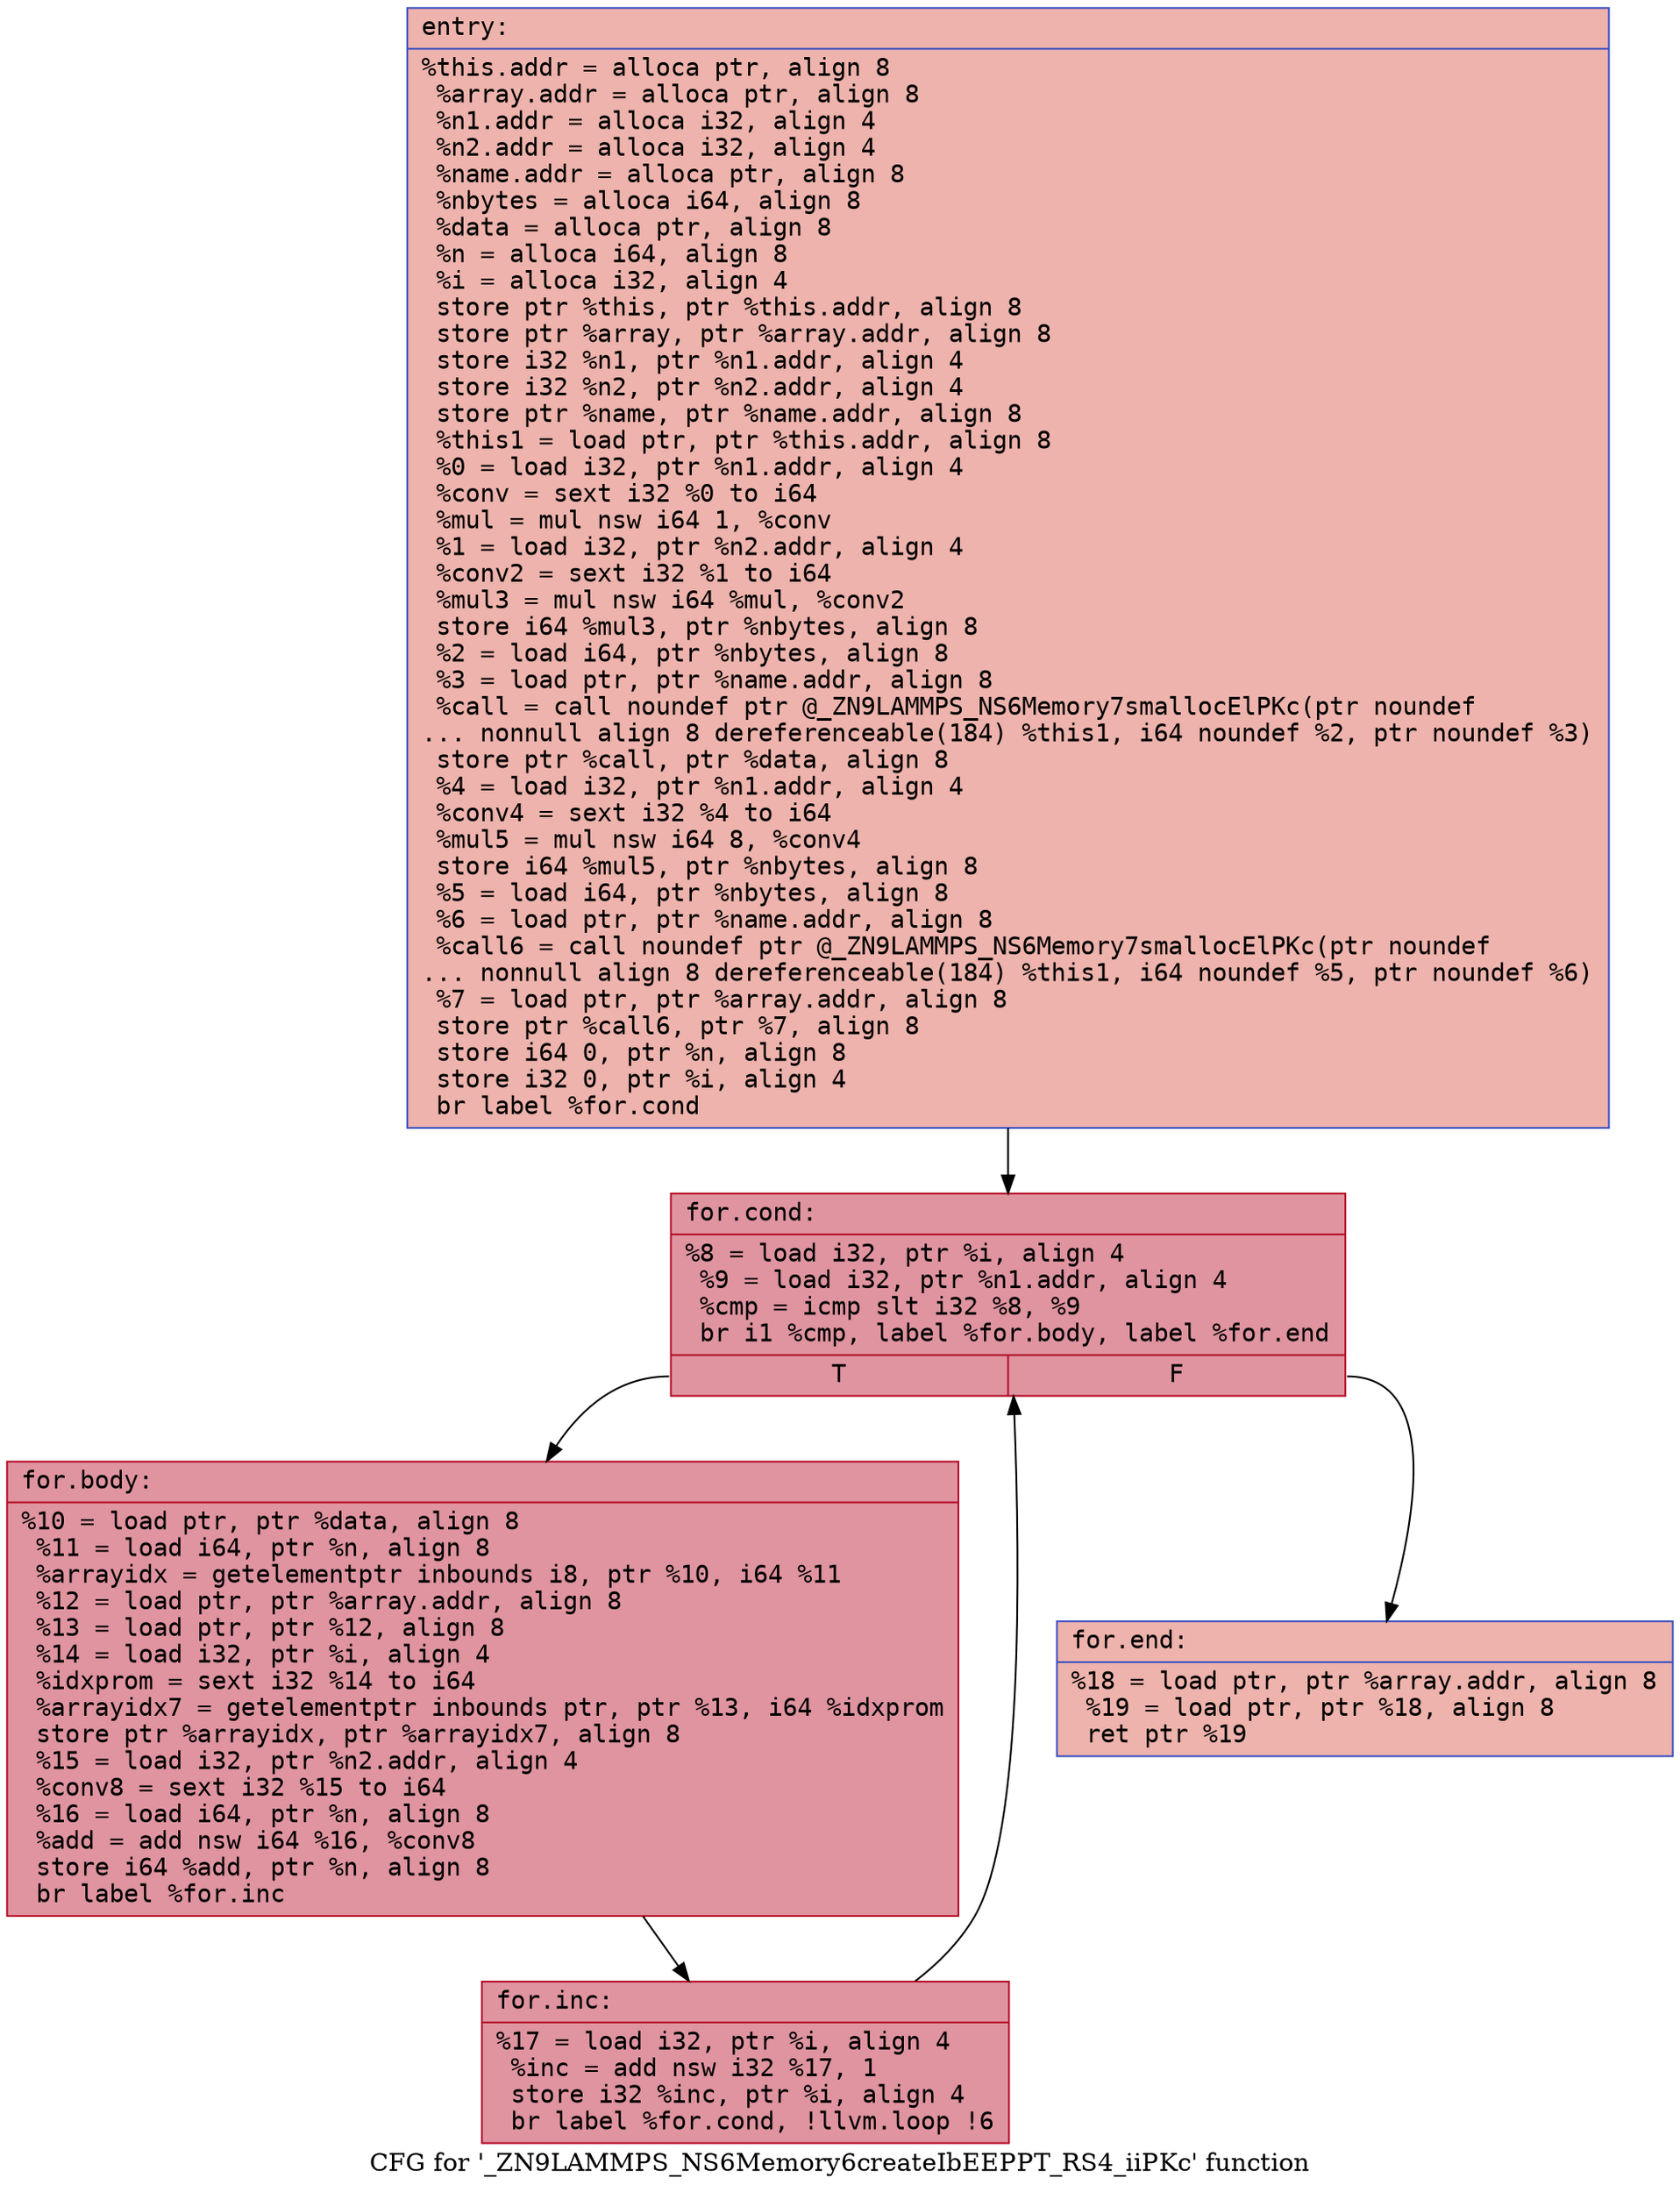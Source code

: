 digraph "CFG for '_ZN9LAMMPS_NS6Memory6createIbEEPPT_RS4_iiPKc' function" {
	label="CFG for '_ZN9LAMMPS_NS6Memory6createIbEEPPT_RS4_iiPKc' function";

	Node0x55b8be8a22e0 [shape=record,color="#3d50c3ff", style=filled, fillcolor="#d6524470" fontname="Courier",label="{entry:\l|  %this.addr = alloca ptr, align 8\l  %array.addr = alloca ptr, align 8\l  %n1.addr = alloca i32, align 4\l  %n2.addr = alloca i32, align 4\l  %name.addr = alloca ptr, align 8\l  %nbytes = alloca i64, align 8\l  %data = alloca ptr, align 8\l  %n = alloca i64, align 8\l  %i = alloca i32, align 4\l  store ptr %this, ptr %this.addr, align 8\l  store ptr %array, ptr %array.addr, align 8\l  store i32 %n1, ptr %n1.addr, align 4\l  store i32 %n2, ptr %n2.addr, align 4\l  store ptr %name, ptr %name.addr, align 8\l  %this1 = load ptr, ptr %this.addr, align 8\l  %0 = load i32, ptr %n1.addr, align 4\l  %conv = sext i32 %0 to i64\l  %mul = mul nsw i64 1, %conv\l  %1 = load i32, ptr %n2.addr, align 4\l  %conv2 = sext i32 %1 to i64\l  %mul3 = mul nsw i64 %mul, %conv2\l  store i64 %mul3, ptr %nbytes, align 8\l  %2 = load i64, ptr %nbytes, align 8\l  %3 = load ptr, ptr %name.addr, align 8\l  %call = call noundef ptr @_ZN9LAMMPS_NS6Memory7smallocElPKc(ptr noundef\l... nonnull align 8 dereferenceable(184) %this1, i64 noundef %2, ptr noundef %3)\l  store ptr %call, ptr %data, align 8\l  %4 = load i32, ptr %n1.addr, align 4\l  %conv4 = sext i32 %4 to i64\l  %mul5 = mul nsw i64 8, %conv4\l  store i64 %mul5, ptr %nbytes, align 8\l  %5 = load i64, ptr %nbytes, align 8\l  %6 = load ptr, ptr %name.addr, align 8\l  %call6 = call noundef ptr @_ZN9LAMMPS_NS6Memory7smallocElPKc(ptr noundef\l... nonnull align 8 dereferenceable(184) %this1, i64 noundef %5, ptr noundef %6)\l  %7 = load ptr, ptr %array.addr, align 8\l  store ptr %call6, ptr %7, align 8\l  store i64 0, ptr %n, align 8\l  store i32 0, ptr %i, align 4\l  br label %for.cond\l}"];
	Node0x55b8be8a22e0 -> Node0x55b8be8a3e20[tooltip="entry -> for.cond\nProbability 100.00%" ];
	Node0x55b8be8a3e20 [shape=record,color="#b70d28ff", style=filled, fillcolor="#b70d2870" fontname="Courier",label="{for.cond:\l|  %8 = load i32, ptr %i, align 4\l  %9 = load i32, ptr %n1.addr, align 4\l  %cmp = icmp slt i32 %8, %9\l  br i1 %cmp, label %for.body, label %for.end\l|{<s0>T|<s1>F}}"];
	Node0x55b8be8a3e20:s0 -> Node0x55b8be8a4220[tooltip="for.cond -> for.body\nProbability 96.88%" ];
	Node0x55b8be8a3e20:s1 -> Node0x55b8be8a4270[tooltip="for.cond -> for.end\nProbability 3.12%" ];
	Node0x55b8be8a4220 [shape=record,color="#b70d28ff", style=filled, fillcolor="#b70d2870" fontname="Courier",label="{for.body:\l|  %10 = load ptr, ptr %data, align 8\l  %11 = load i64, ptr %n, align 8\l  %arrayidx = getelementptr inbounds i8, ptr %10, i64 %11\l  %12 = load ptr, ptr %array.addr, align 8\l  %13 = load ptr, ptr %12, align 8\l  %14 = load i32, ptr %i, align 4\l  %idxprom = sext i32 %14 to i64\l  %arrayidx7 = getelementptr inbounds ptr, ptr %13, i64 %idxprom\l  store ptr %arrayidx, ptr %arrayidx7, align 8\l  %15 = load i32, ptr %n2.addr, align 4\l  %conv8 = sext i32 %15 to i64\l  %16 = load i64, ptr %n, align 8\l  %add = add nsw i64 %16, %conv8\l  store i64 %add, ptr %n, align 8\l  br label %for.inc\l}"];
	Node0x55b8be8a4220 -> Node0x55b8be8a4ba0[tooltip="for.body -> for.inc\nProbability 100.00%" ];
	Node0x55b8be8a4ba0 [shape=record,color="#b70d28ff", style=filled, fillcolor="#b70d2870" fontname="Courier",label="{for.inc:\l|  %17 = load i32, ptr %i, align 4\l  %inc = add nsw i32 %17, 1\l  store i32 %inc, ptr %i, align 4\l  br label %for.cond, !llvm.loop !6\l}"];
	Node0x55b8be8a4ba0 -> Node0x55b8be8a3e20[tooltip="for.inc -> for.cond\nProbability 100.00%" ];
	Node0x55b8be8a4270 [shape=record,color="#3d50c3ff", style=filled, fillcolor="#d6524470" fontname="Courier",label="{for.end:\l|  %18 = load ptr, ptr %array.addr, align 8\l  %19 = load ptr, ptr %18, align 8\l  ret ptr %19\l}"];
}
